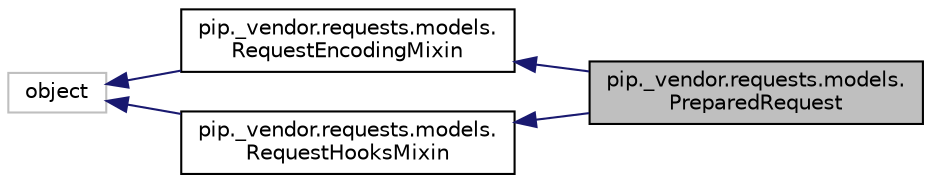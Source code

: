 digraph "pip._vendor.requests.models.PreparedRequest"
{
  edge [fontname="Helvetica",fontsize="10",labelfontname="Helvetica",labelfontsize="10"];
  node [fontname="Helvetica",fontsize="10",shape=record];
  rankdir="LR";
  Node0 [label="pip._vendor.requests.models.\lPreparedRequest",height=0.2,width=0.4,color="black", fillcolor="grey75", style="filled", fontcolor="black"];
  Node1 -> Node0 [dir="back",color="midnightblue",fontsize="10",style="solid",fontname="Helvetica"];
  Node1 [label="pip._vendor.requests.models.\lRequestEncodingMixin",height=0.2,width=0.4,color="black", fillcolor="white", style="filled",URL="$classpip_1_1__vendor_1_1requests_1_1models_1_1_request_encoding_mixin.html"];
  Node2 -> Node1 [dir="back",color="midnightblue",fontsize="10",style="solid",fontname="Helvetica"];
  Node2 [label="object",height=0.2,width=0.4,color="grey75", fillcolor="white", style="filled"];
  Node3 -> Node0 [dir="back",color="midnightblue",fontsize="10",style="solid",fontname="Helvetica"];
  Node3 [label="pip._vendor.requests.models.\lRequestHooksMixin",height=0.2,width=0.4,color="black", fillcolor="white", style="filled",URL="$classpip_1_1__vendor_1_1requests_1_1models_1_1_request_hooks_mixin.html"];
  Node2 -> Node3 [dir="back",color="midnightblue",fontsize="10",style="solid",fontname="Helvetica"];
}
